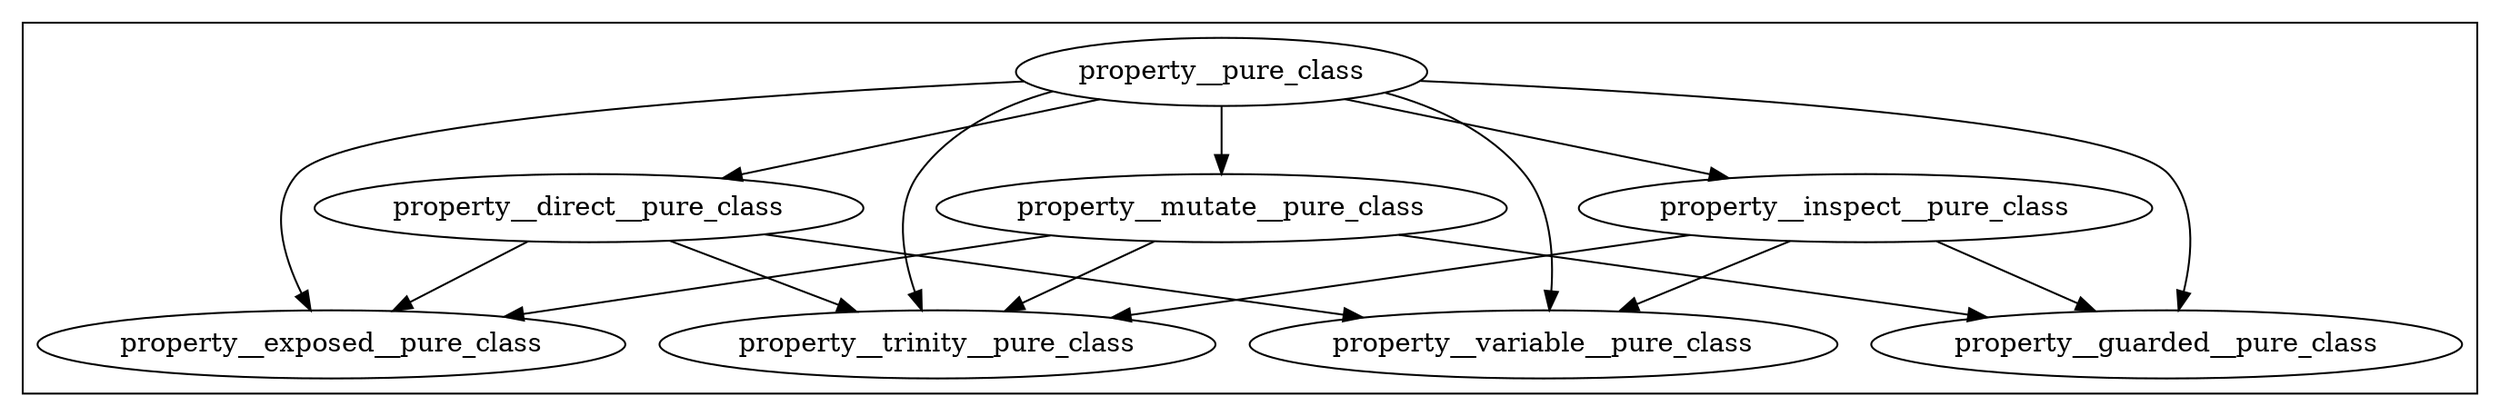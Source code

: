 digraph property{


        property__pure_class -> property__direct__pure_class;
        property__pure_class -> property__mutate__pure_class;
        property__pure_class -> property__inspect__pure_class;
 
        property__pure_class          ->  property__guarded__pure_class;
        property__mutate__pure_class  ->  property__guarded__pure_class;
        property__inspect__pure_class ->  property__guarded__pure_class;

        property__pure_class          -> property__variable__pure_class;
        property__direct__pure_class   -> property__variable__pure_class;
        property__inspect__pure_class  -> property__variable__pure_class;

        property__pure_class          -> property__exposed__pure_class;
        property__direct__pure_class  -> property__exposed__pure_class;
        property__mutate__pure_class  -> property__exposed__pure_class;

        property__pure_class           -> property__trinity__pure_class;
        property__direct__pure_class   -> property__trinity__pure_class;
        property__mutate__pure_class   -> property__trinity__pure_class;
        property__inspect__pure_class  -> property__trinity__pure_class;

        //property__exposed__pure_class  -> property__trinity__pure_class;
        //property__guarded__pure_class  -> property__trinity__pure_class;
        //property__variable__pure_class -> property__trinity__pure_class;

     subgraph cluster_property
     {
         rank    = same;
         rankdir =   TB;
         node [] property__pure_class
         node [] property__direct__pure_class
         node [] property__mutate__pure_class
         node [] property__inspect__pure_class
         node [] property__exposed__pure_class
         node [] property__guarded__pure_class
         node [] property__variable__pure_class
         node [] property__trinity__pure_class
     };



}








